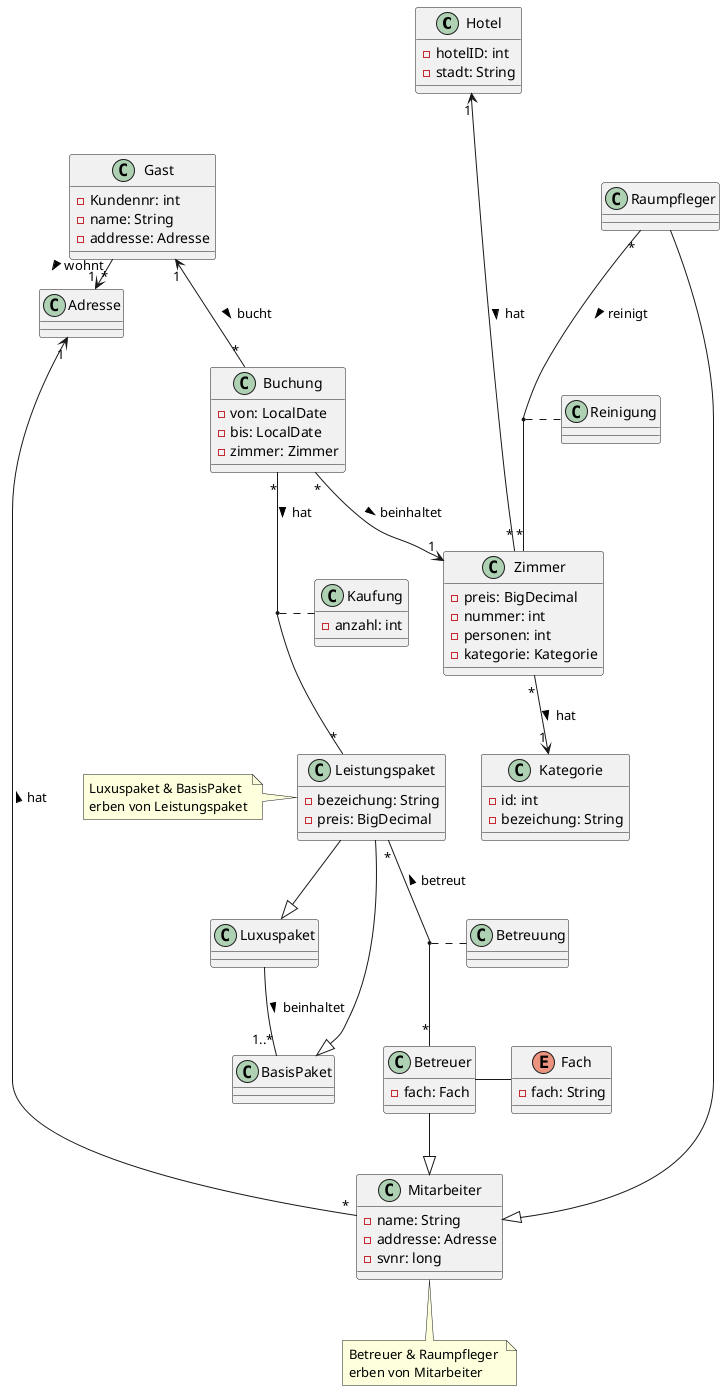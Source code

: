 @startuml
class Hotel{
    - hotelID: int
    - stadt: String
}

class Zimmer{
  - preis: BigDecimal
  - nummer: int
  - personen: int
  - kategorie: Kategorie
}

class Kategorie{
  - id: int
  - bezeichung: String
}

class Mitarbeiter{
  - name: String
  - addresse: Adresse
  - svnr: long
}

class Adresse{

}

class Betreuer{
  - fach: Fach
}

enum Fach{
 - fach: String
}

class Raumpfleger{

}
class Gast{
  - Kundennr: int
  - name: String
  - addresse: Adresse
}

class Buchung{
  - von: LocalDate
  - bis: LocalDate
  - zimmer: Zimmer
}

class Leistungspaket{
  - bezeichung: String
  - preis: BigDecimal
}

class BasisPaket{

}

class Luxuspaket{

}

class Kaufung{
  - anzahl: int
}


note "Luxuspaket & BasisPaket \nerben von Leistungspaket" as Note
note "Betreuer & Raumpfleger \nerben von Mitarbeiter" as workerNote

Hotel "1"<----"*" Zimmer : hat >
Adresse "1"<--"*" Mitarbeiter : hat <

Betreuer --|> Mitarbeiter
Raumpfleger --|> Mitarbeiter

Raumpfleger "*"--"*" Zimmer : reinigt >
(Raumpfleger, Zimmer) .. Reinigung
Betreuer -r- Fach
Adresse "1"<--l-"*" Gast : wohnt <

Gast "1"<--"*" Buchung : bucht >
Buchung "*"-->"1" Zimmer : beinhaltet >
Zimmer "*"-->"1" Kategorie : hat >
Luxuspaket --"1..*" BasisPaket : beinhaltet >
Buchung "*"--"*" Leistungspaket : hat >
Leistungspaket --|> Luxuspaket
Leistungspaket --|> BasisPaket

Leistungspaket "*"--"*" Betreuer : betreut <
(Betreuer, Leistungspaket) .. Betreuung
(Buchung, Leistungspaket) .. Kaufung

Leistungspaket .l. Note
Mitarbeiter .d. workerNote

@enduml